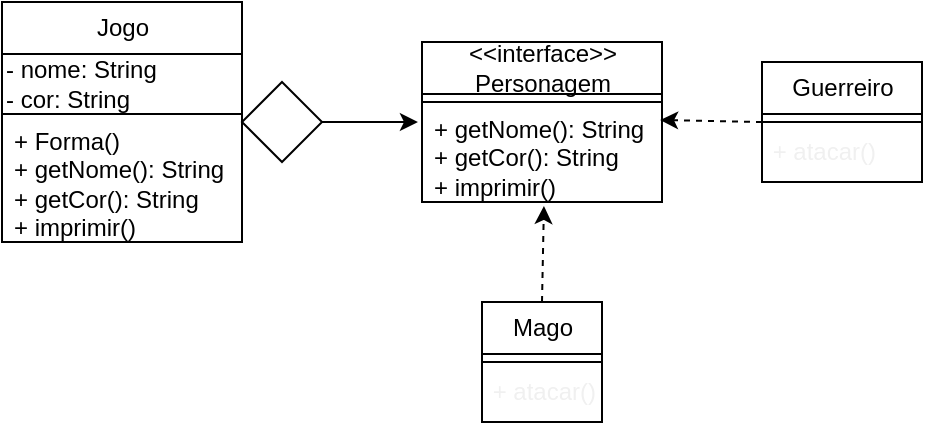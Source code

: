 <mxfile>
    <diagram id="R75iDwftwTNQDe1j1tSo" name="Page-1">
        <mxGraphModel dx="483" dy="389" grid="1" gridSize="10" guides="1" tooltips="1" connect="1" arrows="1" fold="1" page="1" pageScale="1" pageWidth="850" pageHeight="1100" math="0" shadow="0">
            <root>
                <mxCell id="0"/>
                <mxCell id="1" parent="0"/>
                <mxCell id="2" value="Jogo" style="swimlane;fontStyle=0;childLayout=stackLayout;horizontal=1;startSize=26;fillColor=none;horizontalStack=0;resizeParent=1;resizeParentMax=0;resizeLast=0;collapsible=1;marginBottom=0;html=1;" vertex="1" parent="1">
                    <mxGeometry x="40" y="130" width="120" height="120" as="geometry"/>
                </mxCell>
                <mxCell id="3" value="&lt;span style=&quot;&quot;&gt;- nome: String&lt;/span&gt;&lt;br style=&quot;&quot;&gt;&lt;div style=&quot;&quot;&gt;&lt;span style=&quot;background-color: initial;&quot;&gt;- cor: String&lt;/span&gt;&lt;/div&gt;" style="text;html=1;strokeColor=none;fillColor=none;align=left;verticalAlign=middle;whiteSpace=wrap;rounded=0;" vertex="1" parent="2">
                    <mxGeometry y="26" width="120" height="30" as="geometry"/>
                </mxCell>
                <mxCell id="4" value="+ Forma()&lt;br&gt;+ getNome(): String&lt;br&gt;+ getCor(): String&lt;br&gt;+ imprimir()" style="text;strokeColor=default;fillColor=none;align=left;verticalAlign=top;spacingLeft=4;spacingRight=4;overflow=hidden;rotatable=0;points=[[0,0.5],[1,0.5]];portConstraint=eastwest;whiteSpace=wrap;html=1;" vertex="1" parent="2">
                    <mxGeometry y="56" width="120" height="64" as="geometry"/>
                </mxCell>
                <mxCell id="8" value="&amp;lt;&amp;lt;interface&amp;gt;&amp;gt;&lt;br&gt;Personagem" style="swimlane;fontStyle=0;childLayout=stackLayout;horizontal=1;startSize=26;fillColor=none;horizontalStack=0;resizeParent=1;resizeParentMax=0;resizeLast=0;collapsible=1;marginBottom=0;html=1;" vertex="1" parent="1">
                    <mxGeometry x="250" y="150" width="120" height="80" as="geometry"/>
                </mxCell>
                <mxCell id="9" value="" style="text;html=1;strokeColor=default;fillColor=none;align=center;verticalAlign=middle;whiteSpace=wrap;rounded=0;" vertex="1" parent="8">
                    <mxGeometry y="26" width="120" height="4" as="geometry"/>
                </mxCell>
                <mxCell id="10" value="+ getNome(): String&lt;br&gt;+ getCor(): String&lt;br&gt;+ imprimir()" style="text;strokeColor=default;fillColor=none;align=left;verticalAlign=top;spacingLeft=4;spacingRight=4;overflow=hidden;rotatable=0;points=[[0,0.5],[1,0.5]];portConstraint=eastwest;whiteSpace=wrap;html=1;" vertex="1" parent="8">
                    <mxGeometry y="30" width="120" height="50" as="geometry"/>
                </mxCell>
                <mxCell id="27" style="edgeStyle=none;html=1;exitX=1;exitY=0.5;exitDx=0;exitDy=0;entryX=-0.017;entryY=0.2;entryDx=0;entryDy=0;entryPerimeter=0;fontColor=#F0F0F0;" edge="1" parent="1" source="11" target="10">
                    <mxGeometry relative="1" as="geometry"/>
                </mxCell>
                <mxCell id="11" value="" style="rhombus;whiteSpace=wrap;html=1;fillColor=#FFFFFF;" vertex="1" parent="1">
                    <mxGeometry x="160" y="170" width="40" height="40" as="geometry"/>
                </mxCell>
                <mxCell id="30" style="edgeStyle=none;html=1;exitX=0.5;exitY=0;exitDx=0;exitDy=0;entryX=0.508;entryY=1.04;entryDx=0;entryDy=0;entryPerimeter=0;fontColor=#F0F0F0;dashed=1;" edge="1" parent="1" source="18" target="10">
                    <mxGeometry relative="1" as="geometry"/>
                </mxCell>
                <mxCell id="18" value="Mago" style="swimlane;fontStyle=0;childLayout=stackLayout;horizontal=1;startSize=26;fillColor=none;horizontalStack=0;resizeParent=1;resizeParentMax=0;resizeLast=0;collapsible=1;marginBottom=0;html=1;" vertex="1" parent="1">
                    <mxGeometry x="280" y="280" width="60" height="60" as="geometry"/>
                </mxCell>
                <mxCell id="19" value="" style="text;html=1;strokeColor=default;fillColor=none;align=center;verticalAlign=middle;whiteSpace=wrap;rounded=0;" vertex="1" parent="18">
                    <mxGeometry y="26" width="60" height="4" as="geometry"/>
                </mxCell>
                <mxCell id="21" value="&amp;nbsp;+ atacar()" style="text;html=1;strokeColor=none;fillColor=none;align=left;verticalAlign=middle;whiteSpace=wrap;rounded=0;fontColor=#F0F0F0;" vertex="1" parent="18">
                    <mxGeometry y="30" width="60" height="30" as="geometry"/>
                </mxCell>
                <mxCell id="24" value="Guerreiro" style="swimlane;fontStyle=0;childLayout=stackLayout;horizontal=1;startSize=26;fillColor=none;horizontalStack=0;resizeParent=1;resizeParentMax=0;resizeLast=0;collapsible=1;marginBottom=0;html=1;" vertex="1" parent="1">
                    <mxGeometry x="420" y="160" width="80" height="60" as="geometry"/>
                </mxCell>
                <mxCell id="25" value="" style="text;html=1;strokeColor=default;fillColor=none;align=center;verticalAlign=middle;whiteSpace=wrap;rounded=0;" vertex="1" parent="24">
                    <mxGeometry y="26" width="80" height="4" as="geometry"/>
                </mxCell>
                <mxCell id="26" value="&amp;nbsp;+ atacar()" style="text;html=1;strokeColor=none;fillColor=none;align=left;verticalAlign=middle;whiteSpace=wrap;rounded=0;fontColor=#F0F0F0;" vertex="1" parent="24">
                    <mxGeometry y="30" width="80" height="30" as="geometry"/>
                </mxCell>
                <mxCell id="31" style="edgeStyle=none;html=1;exitX=0;exitY=0;exitDx=0;exitDy=0;entryX=0.992;entryY=0.18;entryDx=0;entryDy=0;entryPerimeter=0;fontColor=default;labelBorderColor=none;dashed=1;" edge="1" parent="1" source="26" target="10">
                    <mxGeometry relative="1" as="geometry"/>
                </mxCell>
            </root>
        </mxGraphModel>
    </diagram>
</mxfile>